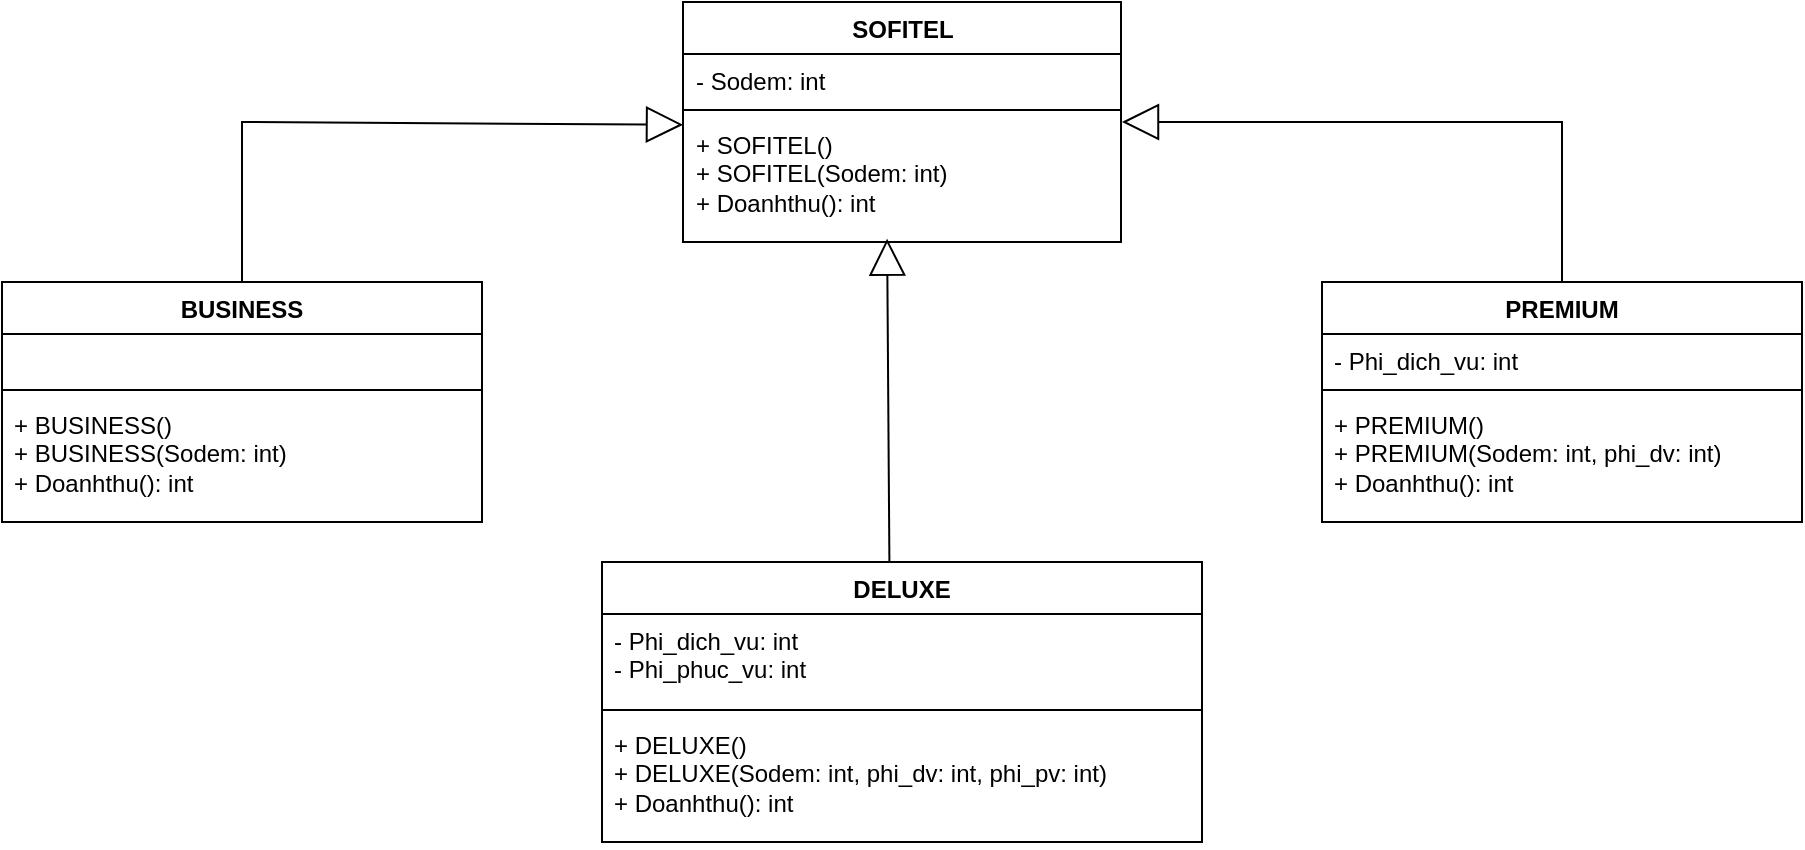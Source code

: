 <mxfile version="24.9.0">
  <diagram id="C5RBs43oDa-KdzZeNtuy" name="Page-1">
    <mxGraphModel dx="441" dy="218" grid="1" gridSize="10" guides="1" tooltips="1" connect="1" arrows="1" fold="1" page="1" pageScale="1" pageWidth="827" pageHeight="1169" math="0" shadow="0">
      <root>
        <mxCell id="WIyWlLk6GJQsqaUBKTNV-0" />
        <mxCell id="WIyWlLk6GJQsqaUBKTNV-1" parent="WIyWlLk6GJQsqaUBKTNV-0" />
        <mxCell id="FONI7bBfuohiBBE2uJqY-15" value="SOFITEL" style="swimlane;fontStyle=1;align=center;verticalAlign=top;childLayout=stackLayout;horizontal=1;startSize=26;horizontalStack=0;resizeParent=1;resizeParentMax=0;resizeLast=0;collapsible=1;marginBottom=0;whiteSpace=wrap;html=1;" vertex="1" parent="WIyWlLk6GJQsqaUBKTNV-1">
          <mxGeometry x="460.5" y="220" width="219" height="120" as="geometry" />
        </mxCell>
        <mxCell id="FONI7bBfuohiBBE2uJqY-16" value="- Sodem: int&lt;div&gt;&lt;br/&gt;&lt;/div&gt;" style="text;strokeColor=none;fillColor=none;align=left;verticalAlign=top;spacingLeft=4;spacingRight=4;overflow=hidden;rotatable=0;points=[[0,0.5],[1,0.5]];portConstraint=eastwest;whiteSpace=wrap;html=1;" vertex="1" parent="FONI7bBfuohiBBE2uJqY-15">
          <mxGeometry y="26" width="219" height="24" as="geometry" />
        </mxCell>
        <mxCell id="FONI7bBfuohiBBE2uJqY-17" value="" style="line;strokeWidth=1;fillColor=none;align=left;verticalAlign=middle;spacingTop=-1;spacingLeft=3;spacingRight=3;rotatable=0;labelPosition=right;points=[];portConstraint=eastwest;strokeColor=inherit;" vertex="1" parent="FONI7bBfuohiBBE2uJqY-15">
          <mxGeometry y="50" width="219" height="8" as="geometry" />
        </mxCell>
        <mxCell id="FONI7bBfuohiBBE2uJqY-18" value="+ SOFITEL()&lt;br&gt;+ SOFITEL(Sodem: int)&lt;br&gt;+ Doanhthu(): int&lt;br&gt;&lt;div&gt;&lt;br&gt;&lt;/div&gt;" style="text;strokeColor=none;fillColor=none;align=left;verticalAlign=top;spacingLeft=4;spacingRight=4;overflow=hidden;rotatable=0;points=[[0,0.5],[1,0.5]];portConstraint=eastwest;whiteSpace=wrap;html=1;" vertex="1" parent="FONI7bBfuohiBBE2uJqY-15">
          <mxGeometry y="58" width="219" height="62" as="geometry" />
        </mxCell>
        <mxCell id="FONI7bBfuohiBBE2uJqY-19" value="PREMIUM" style="swimlane;fontStyle=1;align=center;verticalAlign=top;childLayout=stackLayout;horizontal=1;startSize=26;horizontalStack=0;resizeParent=1;resizeParentMax=0;resizeLast=0;collapsible=1;marginBottom=0;whiteSpace=wrap;html=1;" vertex="1" parent="WIyWlLk6GJQsqaUBKTNV-1">
          <mxGeometry x="780" y="360" width="240" height="120" as="geometry" />
        </mxCell>
        <mxCell id="FONI7bBfuohiBBE2uJqY-20" value="- Phi_dich_vu: int" style="text;strokeColor=none;fillColor=none;align=left;verticalAlign=top;spacingLeft=4;spacingRight=4;overflow=hidden;rotatable=0;points=[[0,0.5],[1,0.5]];portConstraint=eastwest;whiteSpace=wrap;html=1;" vertex="1" parent="FONI7bBfuohiBBE2uJqY-19">
          <mxGeometry y="26" width="240" height="24" as="geometry" />
        </mxCell>
        <mxCell id="FONI7bBfuohiBBE2uJqY-21" value="" style="line;strokeWidth=1;fillColor=none;align=left;verticalAlign=middle;spacingTop=-1;spacingLeft=3;spacingRight=3;rotatable=0;labelPosition=right;points=[];portConstraint=eastwest;strokeColor=inherit;" vertex="1" parent="FONI7bBfuohiBBE2uJqY-19">
          <mxGeometry y="50" width="240" height="8" as="geometry" />
        </mxCell>
        <mxCell id="FONI7bBfuohiBBE2uJqY-22" value="+ PREMIUM()&lt;br&gt;+ PREMIUM(Sodem: int, phi_dv: int)&lt;br&gt;+ Doanhthu(): int" style="text;strokeColor=none;fillColor=none;align=left;verticalAlign=top;spacingLeft=4;spacingRight=4;overflow=hidden;rotatable=0;points=[[0,0.5],[1,0.5]];portConstraint=eastwest;whiteSpace=wrap;html=1;" vertex="1" parent="FONI7bBfuohiBBE2uJqY-19">
          <mxGeometry y="58" width="240" height="62" as="geometry" />
        </mxCell>
        <mxCell id="FONI7bBfuohiBBE2uJqY-23" value="DELUXE" style="swimlane;fontStyle=1;align=center;verticalAlign=top;childLayout=stackLayout;horizontal=1;startSize=26;horizontalStack=0;resizeParent=1;resizeParentMax=0;resizeLast=0;collapsible=1;marginBottom=0;whiteSpace=wrap;html=1;" vertex="1" parent="WIyWlLk6GJQsqaUBKTNV-1">
          <mxGeometry x="420" y="500" width="300" height="140" as="geometry" />
        </mxCell>
        <mxCell id="FONI7bBfuohiBBE2uJqY-24" value="- Phi_dich_vu: int&lt;div&gt;- Phi_phuc_vu: int&lt;/div&gt;" style="text;strokeColor=none;fillColor=none;align=left;verticalAlign=top;spacingLeft=4;spacingRight=4;overflow=hidden;rotatable=0;points=[[0,0.5],[1,0.5]];portConstraint=eastwest;whiteSpace=wrap;html=1;" vertex="1" parent="FONI7bBfuohiBBE2uJqY-23">
          <mxGeometry y="26" width="300" height="44" as="geometry" />
        </mxCell>
        <mxCell id="FONI7bBfuohiBBE2uJqY-25" value="" style="line;strokeWidth=1;fillColor=none;align=left;verticalAlign=middle;spacingTop=-1;spacingLeft=3;spacingRight=3;rotatable=0;labelPosition=right;points=[];portConstraint=eastwest;strokeColor=inherit;" vertex="1" parent="FONI7bBfuohiBBE2uJqY-23">
          <mxGeometry y="70" width="300" height="8" as="geometry" />
        </mxCell>
        <mxCell id="FONI7bBfuohiBBE2uJqY-26" value="+ DELUXE()&lt;br&gt;+ DELUXE(Sodem: int, phi_dv: int, phi_pv: int)&lt;br&gt;+ Doanhthu(): int" style="text;strokeColor=none;fillColor=none;align=left;verticalAlign=top;spacingLeft=4;spacingRight=4;overflow=hidden;rotatable=0;points=[[0,0.5],[1,0.5]];portConstraint=eastwest;whiteSpace=wrap;html=1;" vertex="1" parent="FONI7bBfuohiBBE2uJqY-23">
          <mxGeometry y="78" width="300" height="62" as="geometry" />
        </mxCell>
        <mxCell id="FONI7bBfuohiBBE2uJqY-27" value="" style="endArrow=block;endSize=16;endFill=0;html=1;rounded=0;entryX=0.466;entryY=0.973;entryDx=0;entryDy=0;entryPerimeter=0;exitX=0.479;exitY=-0.001;exitDx=0;exitDy=0;exitPerimeter=0;" edge="1" parent="WIyWlLk6GJQsqaUBKTNV-1" source="FONI7bBfuohiBBE2uJqY-23" target="FONI7bBfuohiBBE2uJqY-18">
          <mxGeometry width="160" relative="1" as="geometry">
            <mxPoint x="565" y="450" as="sourcePoint" />
            <mxPoint x="565" y="380" as="targetPoint" />
          </mxGeometry>
        </mxCell>
        <mxCell id="FONI7bBfuohiBBE2uJqY-30" value="BUSINESS" style="swimlane;fontStyle=1;align=center;verticalAlign=top;childLayout=stackLayout;horizontal=1;startSize=26;horizontalStack=0;resizeParent=1;resizeParentMax=0;resizeLast=0;collapsible=1;marginBottom=0;whiteSpace=wrap;html=1;" vertex="1" parent="WIyWlLk6GJQsqaUBKTNV-1">
          <mxGeometry x="120" y="360" width="240" height="120" as="geometry" />
        </mxCell>
        <mxCell id="FONI7bBfuohiBBE2uJqY-31" value="&amp;nbsp;" style="text;strokeColor=none;fillColor=none;align=left;verticalAlign=top;spacingLeft=4;spacingRight=4;overflow=hidden;rotatable=0;points=[[0,0.5],[1,0.5]];portConstraint=eastwest;whiteSpace=wrap;html=1;" vertex="1" parent="FONI7bBfuohiBBE2uJqY-30">
          <mxGeometry y="26" width="240" height="24" as="geometry" />
        </mxCell>
        <mxCell id="FONI7bBfuohiBBE2uJqY-32" value="" style="line;strokeWidth=1;fillColor=none;align=left;verticalAlign=middle;spacingTop=-1;spacingLeft=3;spacingRight=3;rotatable=0;labelPosition=right;points=[];portConstraint=eastwest;strokeColor=inherit;" vertex="1" parent="FONI7bBfuohiBBE2uJqY-30">
          <mxGeometry y="50" width="240" height="8" as="geometry" />
        </mxCell>
        <mxCell id="FONI7bBfuohiBBE2uJqY-33" value="+ BUSINESS()&lt;br&gt;+ BUSINESS(Sodem: int)&lt;br&gt;+ Doanhthu(): int&lt;br&gt;&lt;div&gt;&lt;br&gt;&lt;/div&gt;" style="text;strokeColor=none;fillColor=none;align=left;verticalAlign=top;spacingLeft=4;spacingRight=4;overflow=hidden;rotatable=0;points=[[0,0.5],[1,0.5]];portConstraint=eastwest;whiteSpace=wrap;html=1;" vertex="1" parent="FONI7bBfuohiBBE2uJqY-30">
          <mxGeometry y="58" width="240" height="62" as="geometry" />
        </mxCell>
        <mxCell id="FONI7bBfuohiBBE2uJqY-34" value="" style="endArrow=block;endSize=16;endFill=0;html=1;rounded=0;exitX=0.5;exitY=0;exitDx=0;exitDy=0;" edge="1" parent="WIyWlLk6GJQsqaUBKTNV-1" source="FONI7bBfuohiBBE2uJqY-30">
          <mxGeometry width="160" relative="1" as="geometry">
            <mxPoint x="240" y="281" as="sourcePoint" />
            <mxPoint x="460.5" y="281.37" as="targetPoint" />
            <Array as="points">
              <mxPoint x="240" y="280" />
              <mxPoint x="460.5" y="281.37" />
            </Array>
          </mxGeometry>
        </mxCell>
        <mxCell id="FONI7bBfuohiBBE2uJqY-36" value="" style="endArrow=block;endSize=16;endFill=0;html=1;rounded=0;exitX=0.5;exitY=0;exitDx=0;exitDy=0;" edge="1" parent="WIyWlLk6GJQsqaUBKTNV-1" source="FONI7bBfuohiBBE2uJqY-19">
          <mxGeometry width="160" relative="1" as="geometry">
            <mxPoint x="900" y="280" as="sourcePoint" />
            <mxPoint x="680" y="280" as="targetPoint" />
            <Array as="points">
              <mxPoint x="900" y="280" />
            </Array>
          </mxGeometry>
        </mxCell>
      </root>
    </mxGraphModel>
  </diagram>
</mxfile>
